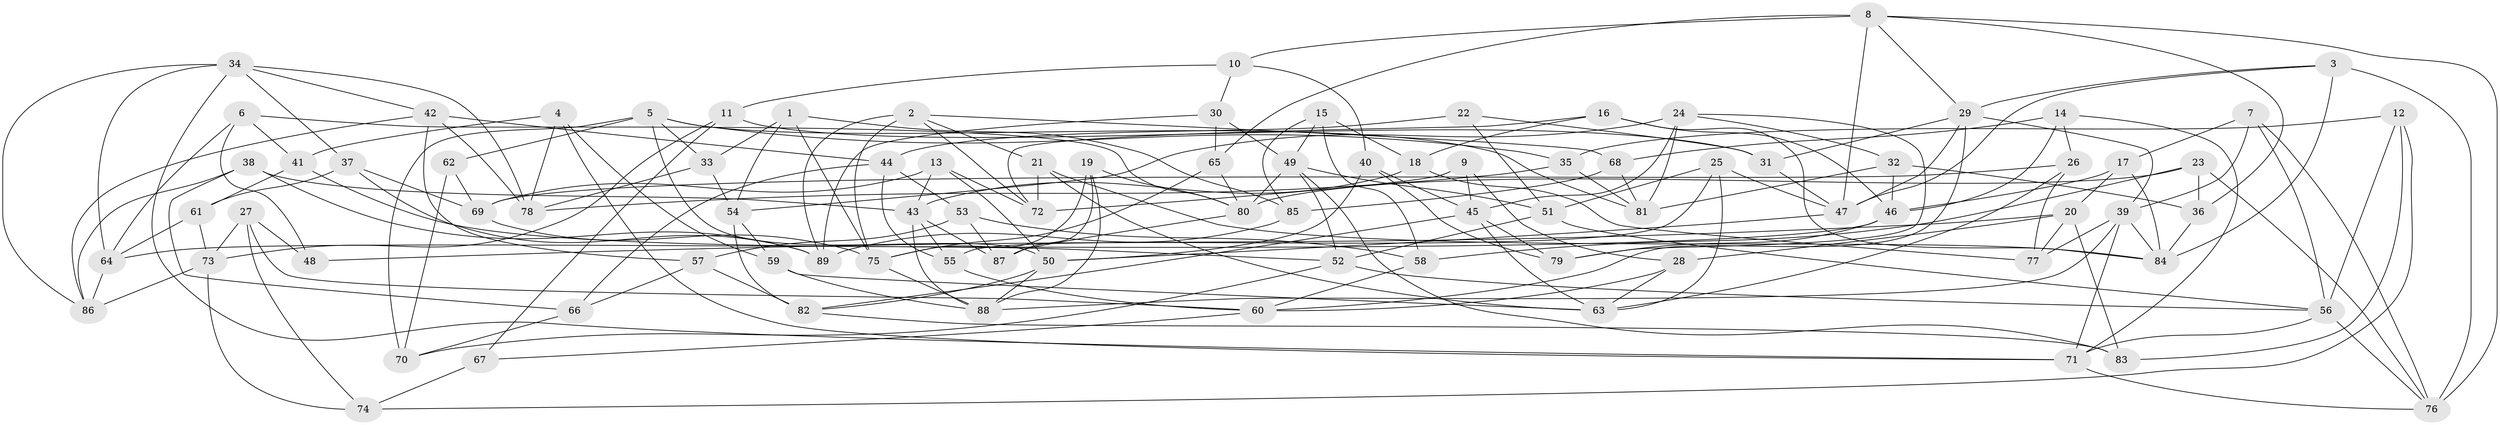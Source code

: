 // original degree distribution, {4: 1.0}
// Generated by graph-tools (version 1.1) at 2025/38/03/04/25 23:38:09]
// undirected, 89 vertices, 204 edges
graph export_dot {
  node [color=gray90,style=filled];
  1;
  2;
  3;
  4;
  5;
  6;
  7;
  8;
  9;
  10;
  11;
  12;
  13;
  14;
  15;
  16;
  17;
  18;
  19;
  20;
  21;
  22;
  23;
  24;
  25;
  26;
  27;
  28;
  29;
  30;
  31;
  32;
  33;
  34;
  35;
  36;
  37;
  38;
  39;
  40;
  41;
  42;
  43;
  44;
  45;
  46;
  47;
  48;
  49;
  50;
  51;
  52;
  53;
  54;
  55;
  56;
  57;
  58;
  59;
  60;
  61;
  62;
  63;
  64;
  65;
  66;
  67;
  68;
  69;
  70;
  71;
  72;
  73;
  74;
  75;
  76;
  77;
  78;
  79;
  80;
  81;
  82;
  83;
  84;
  85;
  86;
  87;
  88;
  89;
  1 -- 33 [weight=1.0];
  1 -- 54 [weight=1.0];
  1 -- 75 [weight=1.0];
  1 -- 85 [weight=1.0];
  2 -- 21 [weight=1.0];
  2 -- 68 [weight=1.0];
  2 -- 72 [weight=1.0];
  2 -- 75 [weight=1.0];
  2 -- 89 [weight=2.0];
  3 -- 29 [weight=1.0];
  3 -- 47 [weight=1.0];
  3 -- 76 [weight=1.0];
  3 -- 84 [weight=1.0];
  4 -- 41 [weight=1.0];
  4 -- 59 [weight=1.0];
  4 -- 71 [weight=1.0];
  4 -- 78 [weight=1.0];
  5 -- 33 [weight=1.0];
  5 -- 35 [weight=1.0];
  5 -- 50 [weight=1.0];
  5 -- 62 [weight=1.0];
  5 -- 70 [weight=1.0];
  5 -- 81 [weight=1.0];
  6 -- 41 [weight=1.0];
  6 -- 48 [weight=1.0];
  6 -- 64 [weight=1.0];
  6 -- 80 [weight=1.0];
  7 -- 17 [weight=1.0];
  7 -- 39 [weight=1.0];
  7 -- 56 [weight=1.0];
  7 -- 76 [weight=1.0];
  8 -- 10 [weight=1.0];
  8 -- 29 [weight=1.0];
  8 -- 36 [weight=1.0];
  8 -- 47 [weight=1.0];
  8 -- 65 [weight=1.0];
  8 -- 76 [weight=1.0];
  9 -- 28 [weight=1.0];
  9 -- 45 [weight=1.0];
  9 -- 72 [weight=2.0];
  10 -- 11 [weight=1.0];
  10 -- 30 [weight=1.0];
  10 -- 40 [weight=1.0];
  11 -- 31 [weight=1.0];
  11 -- 67 [weight=1.0];
  11 -- 73 [weight=1.0];
  12 -- 35 [weight=1.0];
  12 -- 56 [weight=1.0];
  12 -- 74 [weight=1.0];
  12 -- 83 [weight=1.0];
  13 -- 43 [weight=1.0];
  13 -- 50 [weight=1.0];
  13 -- 69 [weight=1.0];
  13 -- 72 [weight=1.0];
  14 -- 26 [weight=1.0];
  14 -- 46 [weight=1.0];
  14 -- 68 [weight=1.0];
  14 -- 71 [weight=1.0];
  15 -- 18 [weight=1.0];
  15 -- 49 [weight=1.0];
  15 -- 58 [weight=1.0];
  15 -- 85 [weight=1.0];
  16 -- 18 [weight=1.0];
  16 -- 46 [weight=1.0];
  16 -- 72 [weight=1.0];
  16 -- 84 [weight=1.0];
  17 -- 20 [weight=1.0];
  17 -- 46 [weight=1.0];
  17 -- 84 [weight=1.0];
  18 -- 43 [weight=1.0];
  18 -- 77 [weight=1.0];
  19 -- 75 [weight=1.0];
  19 -- 80 [weight=1.0];
  19 -- 87 [weight=1.0];
  19 -- 88 [weight=1.0];
  20 -- 28 [weight=1.0];
  20 -- 48 [weight=2.0];
  20 -- 77 [weight=1.0];
  20 -- 83 [weight=1.0];
  21 -- 63 [weight=1.0];
  21 -- 72 [weight=1.0];
  21 -- 84 [weight=1.0];
  22 -- 31 [weight=1.0];
  22 -- 44 [weight=2.0];
  22 -- 51 [weight=1.0];
  23 -- 36 [weight=1.0];
  23 -- 58 [weight=1.0];
  23 -- 76 [weight=1.0];
  23 -- 80 [weight=1.0];
  24 -- 32 [weight=1.0];
  24 -- 45 [weight=1.0];
  24 -- 54 [weight=1.0];
  24 -- 79 [weight=1.0];
  24 -- 81 [weight=2.0];
  25 -- 47 [weight=1.0];
  25 -- 51 [weight=1.0];
  25 -- 55 [weight=1.0];
  25 -- 63 [weight=1.0];
  26 -- 63 [weight=1.0];
  26 -- 69 [weight=1.0];
  26 -- 77 [weight=1.0];
  27 -- 48 [weight=1.0];
  27 -- 60 [weight=1.0];
  27 -- 73 [weight=1.0];
  27 -- 74 [weight=1.0];
  28 -- 60 [weight=1.0];
  28 -- 63 [weight=1.0];
  29 -- 31 [weight=1.0];
  29 -- 39 [weight=1.0];
  29 -- 47 [weight=1.0];
  29 -- 60 [weight=1.0];
  30 -- 49 [weight=1.0];
  30 -- 65 [weight=1.0];
  30 -- 89 [weight=1.0];
  31 -- 47 [weight=1.0];
  32 -- 36 [weight=1.0];
  32 -- 46 [weight=1.0];
  32 -- 81 [weight=1.0];
  33 -- 54 [weight=1.0];
  33 -- 78 [weight=1.0];
  34 -- 37 [weight=1.0];
  34 -- 42 [weight=1.0];
  34 -- 64 [weight=1.0];
  34 -- 71 [weight=1.0];
  34 -- 78 [weight=1.0];
  34 -- 86 [weight=1.0];
  35 -- 78 [weight=1.0];
  35 -- 81 [weight=1.0];
  36 -- 84 [weight=1.0];
  37 -- 61 [weight=1.0];
  37 -- 69 [weight=1.0];
  37 -- 89 [weight=1.0];
  38 -- 43 [weight=1.0];
  38 -- 66 [weight=1.0];
  38 -- 86 [weight=1.0];
  38 -- 89 [weight=1.0];
  39 -- 71 [weight=1.0];
  39 -- 77 [weight=1.0];
  39 -- 84 [weight=1.0];
  39 -- 88 [weight=1.0];
  40 -- 45 [weight=1.0];
  40 -- 50 [weight=1.0];
  40 -- 79 [weight=1.0];
  41 -- 52 [weight=1.0];
  41 -- 61 [weight=1.0];
  42 -- 44 [weight=1.0];
  42 -- 57 [weight=1.0];
  42 -- 78 [weight=2.0];
  42 -- 86 [weight=1.0];
  43 -- 55 [weight=1.0];
  43 -- 87 [weight=1.0];
  43 -- 88 [weight=1.0];
  44 -- 53 [weight=1.0];
  44 -- 55 [weight=1.0];
  44 -- 66 [weight=1.0];
  45 -- 63 [weight=1.0];
  45 -- 79 [weight=1.0];
  45 -- 82 [weight=1.0];
  46 -- 64 [weight=1.0];
  46 -- 79 [weight=1.0];
  47 -- 50 [weight=1.0];
  49 -- 51 [weight=1.0];
  49 -- 52 [weight=1.0];
  49 -- 80 [weight=1.0];
  49 -- 83 [weight=1.0];
  50 -- 82 [weight=1.0];
  50 -- 88 [weight=1.0];
  51 -- 52 [weight=2.0];
  51 -- 56 [weight=1.0];
  52 -- 56 [weight=1.0];
  52 -- 70 [weight=1.0];
  53 -- 57 [weight=1.0];
  53 -- 58 [weight=1.0];
  53 -- 87 [weight=1.0];
  54 -- 59 [weight=1.0];
  54 -- 82 [weight=2.0];
  55 -- 60 [weight=1.0];
  56 -- 71 [weight=1.0];
  56 -- 76 [weight=1.0];
  57 -- 66 [weight=1.0];
  57 -- 82 [weight=1.0];
  58 -- 60 [weight=1.0];
  59 -- 63 [weight=1.0];
  59 -- 88 [weight=1.0];
  60 -- 67 [weight=1.0];
  61 -- 64 [weight=1.0];
  61 -- 73 [weight=1.0];
  62 -- 69 [weight=2.0];
  62 -- 70 [weight=1.0];
  64 -- 86 [weight=2.0];
  65 -- 75 [weight=1.0];
  65 -- 80 [weight=1.0];
  66 -- 70 [weight=1.0];
  67 -- 74 [weight=2.0];
  68 -- 81 [weight=1.0];
  68 -- 85 [weight=1.0];
  69 -- 75 [weight=1.0];
  71 -- 76 [weight=1.0];
  73 -- 74 [weight=2.0];
  73 -- 86 [weight=1.0];
  75 -- 88 [weight=1.0];
  80 -- 87 [weight=1.0];
  82 -- 83 [weight=1.0];
  85 -- 89 [weight=1.0];
}
